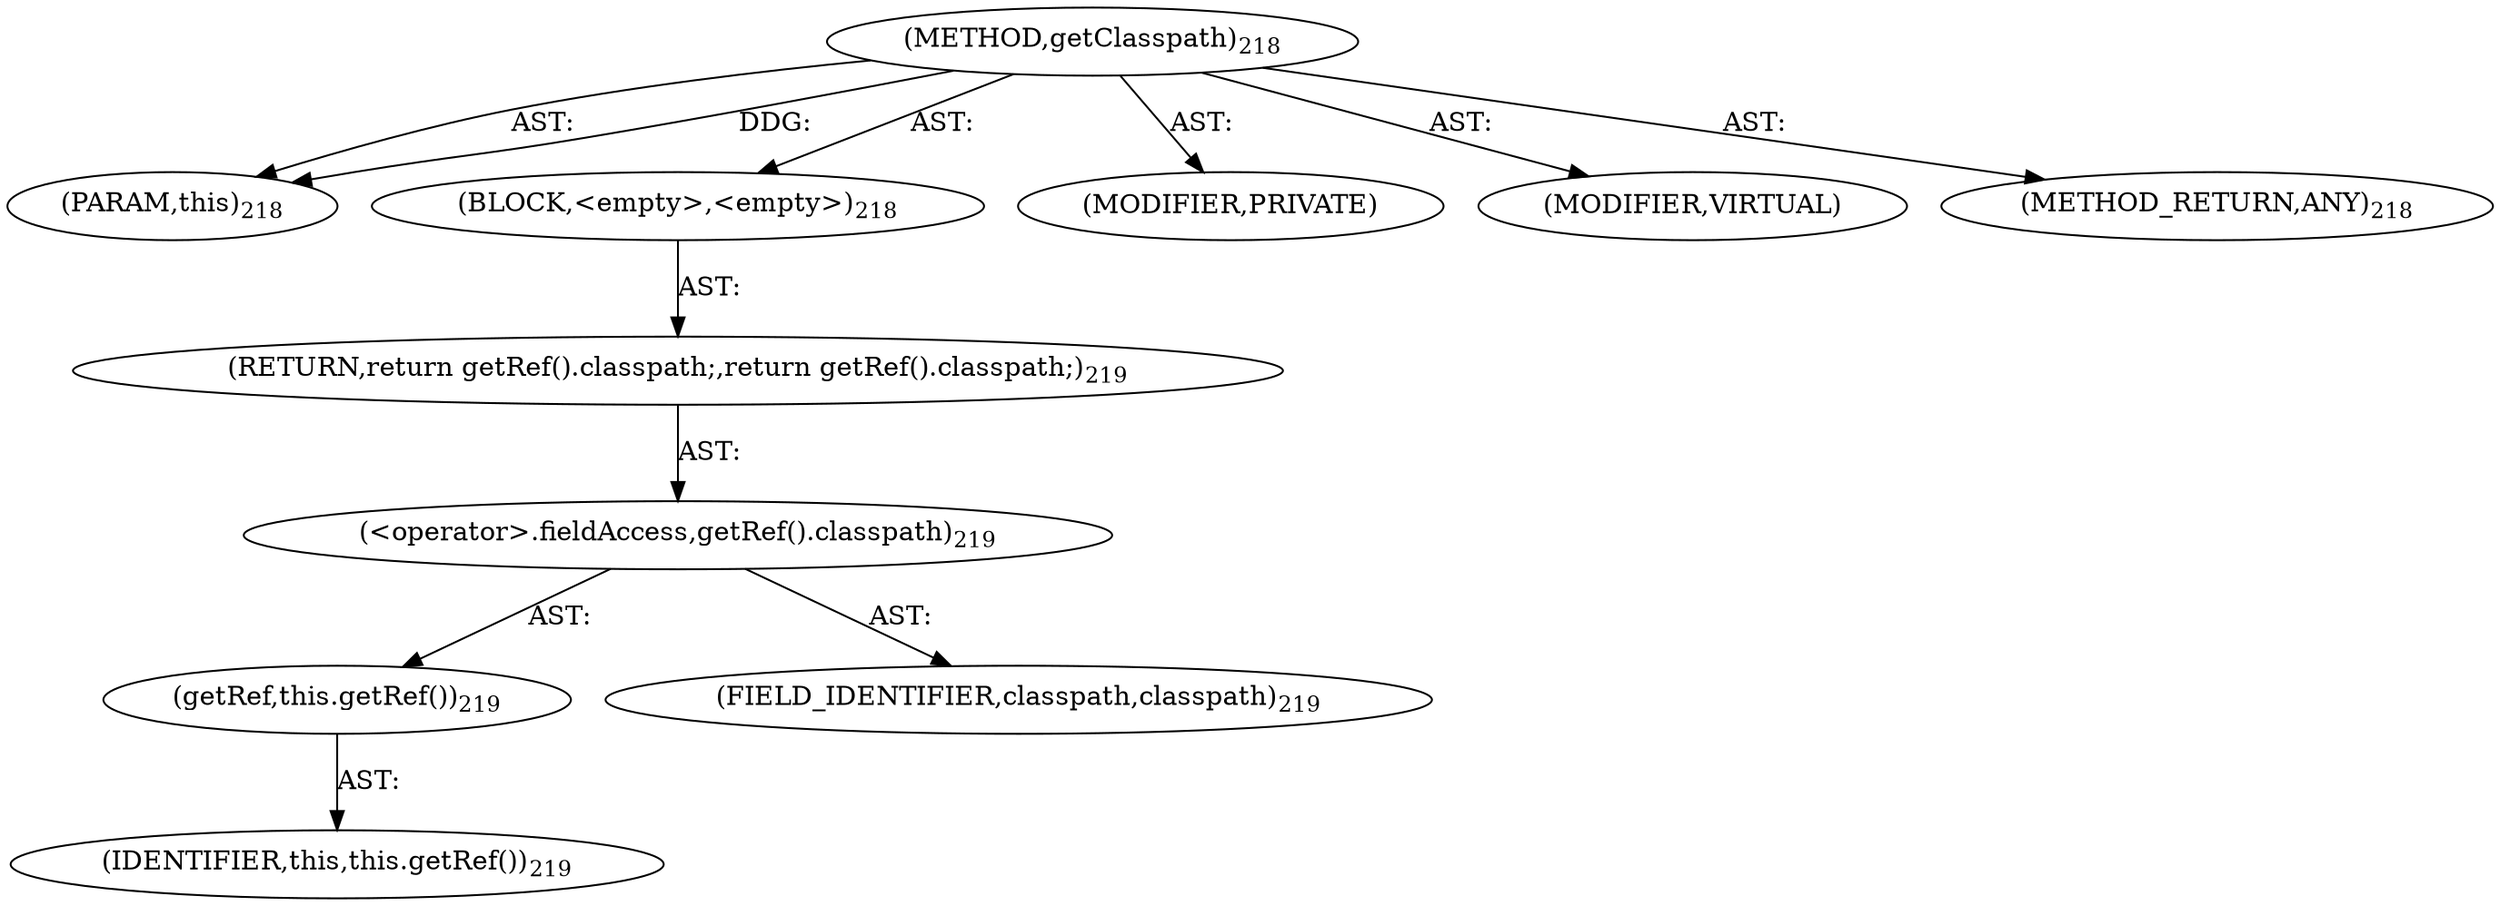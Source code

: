digraph "getClasspath" {  
"111669149698" [label = <(METHOD,getClasspath)<SUB>218</SUB>> ]
"115964116993" [label = <(PARAM,this)<SUB>218</SUB>> ]
"25769803778" [label = <(BLOCK,&lt;empty&gt;,&lt;empty&gt;)<SUB>218</SUB>> ]
"146028888065" [label = <(RETURN,return getRef().classpath;,return getRef().classpath;)<SUB>219</SUB>> ]
"30064771082" [label = <(&lt;operator&gt;.fieldAccess,getRef().classpath)<SUB>219</SUB>> ]
"30064771083" [label = <(getRef,this.getRef())<SUB>219</SUB>> ]
"68719476737" [label = <(IDENTIFIER,this,this.getRef())<SUB>219</SUB>> ]
"55834574852" [label = <(FIELD_IDENTIFIER,classpath,classpath)<SUB>219</SUB>> ]
"133143986189" [label = <(MODIFIER,PRIVATE)> ]
"133143986190" [label = <(MODIFIER,VIRTUAL)> ]
"128849018882" [label = <(METHOD_RETURN,ANY)<SUB>218</SUB>> ]
  "111669149698" -> "115964116993"  [ label = "AST: "] 
  "111669149698" -> "25769803778"  [ label = "AST: "] 
  "111669149698" -> "133143986189"  [ label = "AST: "] 
  "111669149698" -> "133143986190"  [ label = "AST: "] 
  "111669149698" -> "128849018882"  [ label = "AST: "] 
  "25769803778" -> "146028888065"  [ label = "AST: "] 
  "146028888065" -> "30064771082"  [ label = "AST: "] 
  "30064771082" -> "30064771083"  [ label = "AST: "] 
  "30064771082" -> "55834574852"  [ label = "AST: "] 
  "30064771083" -> "68719476737"  [ label = "AST: "] 
  "111669149698" -> "115964116993"  [ label = "DDG: "] 
}
